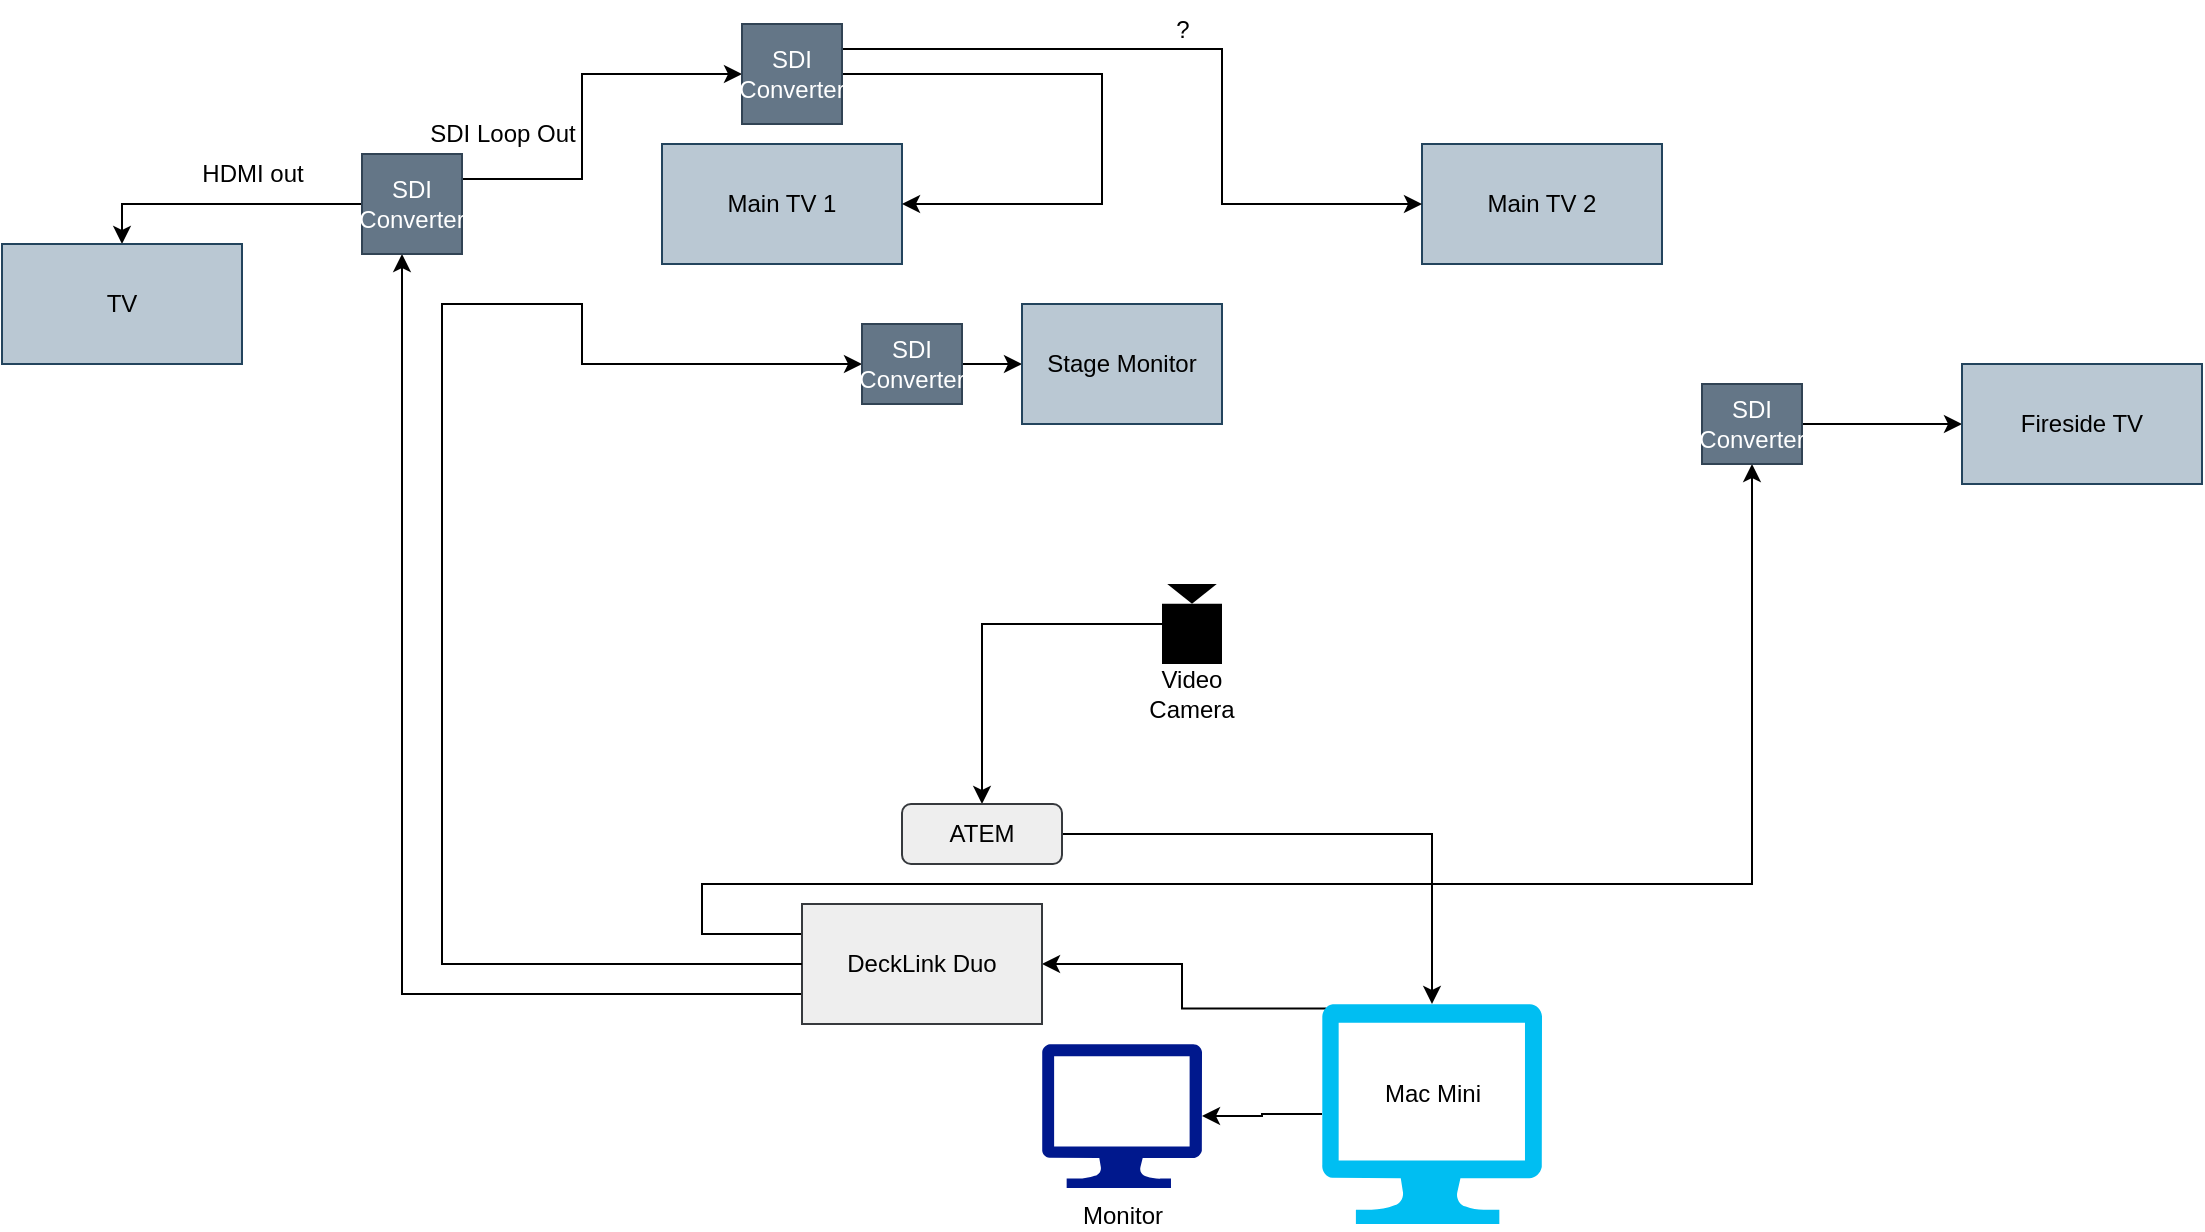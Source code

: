 <mxfile version="24.3.1" type="device">
  <diagram name="Page-1" id="QpsE_KLlELCOmAd1WYMW">
    <mxGraphModel dx="1434" dy="827" grid="1" gridSize="10" guides="0" tooltips="1" connect="1" arrows="1" fold="1" page="1" pageScale="1" pageWidth="1100" pageHeight="850" background="#FFFFFF" math="0" shadow="0">
      <root>
        <mxCell id="0" />
        <mxCell id="1" parent="0" />
        <mxCell id="_sKGQiMD87KBcc5OrfAb-5" style="edgeStyle=orthogonalEdgeStyle;rounded=0;orthogonalLoop=1;jettySize=auto;html=1;" parent="1" source="_sKGQiMD87KBcc5OrfAb-1" target="_sKGQiMD87KBcc5OrfAb-2" edge="1">
          <mxGeometry relative="1" as="geometry" />
        </mxCell>
        <mxCell id="_sKGQiMD87KBcc5OrfAb-16" style="edgeStyle=orthogonalEdgeStyle;rounded=0;orthogonalLoop=1;jettySize=auto;html=1;exitX=0.02;exitY=0.02;exitDx=0;exitDy=0;exitPerimeter=0;entryX=1;entryY=0.5;entryDx=0;entryDy=0;" parent="1" source="_sKGQiMD87KBcc5OrfAb-1" target="_sKGQiMD87KBcc5OrfAb-15" edge="1">
          <mxGeometry relative="1" as="geometry" />
        </mxCell>
        <mxCell id="_sKGQiMD87KBcc5OrfAb-1" value="" style="verticalLabelPosition=bottom;html=1;verticalAlign=top;align=center;strokeColor=none;fillColor=#00BEF2;shape=mxgraph.azure.computer;pointerEvents=1;" parent="1" vertex="1">
          <mxGeometry x="720" y="710" width="110" height="110" as="geometry" />
        </mxCell>
        <mxCell id="_sKGQiMD87KBcc5OrfAb-2" value="Monitor" style="sketch=0;aspect=fixed;pointerEvents=1;shadow=0;dashed=0;html=1;strokeColor=none;labelPosition=center;verticalLabelPosition=bottom;verticalAlign=top;align=center;fillColor=#00188D;shape=mxgraph.azure.computer" parent="1" vertex="1">
          <mxGeometry x="580" y="730" width="80" height="72" as="geometry" />
        </mxCell>
        <mxCell id="_sKGQiMD87KBcc5OrfAb-11" style="edgeStyle=orthogonalEdgeStyle;rounded=0;orthogonalLoop=1;jettySize=auto;html=1;" parent="1" source="_sKGQiMD87KBcc5OrfAb-4" target="_sKGQiMD87KBcc5OrfAb-8" edge="1">
          <mxGeometry relative="1" as="geometry" />
        </mxCell>
        <mxCell id="_sKGQiMD87KBcc5OrfAb-4" value="" style="shape=mxgraph.signs.tech.video_camera;html=1;pointerEvents=1;fillColor=#000000;strokeColor=none;verticalLabelPosition=bottom;verticalAlign=top;align=center;direction=north;" parent="1" vertex="1">
          <mxGeometry x="640" y="500" width="30" height="40" as="geometry" />
        </mxCell>
        <mxCell id="_sKGQiMD87KBcc5OrfAb-7" value="Mac Mini" style="text;html=1;align=center;verticalAlign=middle;resizable=0;points=[];autosize=1;strokeColor=none;fillColor=none;" parent="1" vertex="1">
          <mxGeometry x="740" y="740" width="70" height="30" as="geometry" />
        </mxCell>
        <mxCell id="_sKGQiMD87KBcc5OrfAb-12" style="edgeStyle=orthogonalEdgeStyle;rounded=0;orthogonalLoop=1;jettySize=auto;html=1;" parent="1" source="_sKGQiMD87KBcc5OrfAb-8" target="_sKGQiMD87KBcc5OrfAb-1" edge="1">
          <mxGeometry relative="1" as="geometry" />
        </mxCell>
        <mxCell id="_sKGQiMD87KBcc5OrfAb-8" value="" style="rounded=1;whiteSpace=wrap;html=1;fillColor=#eeeeee;strokeColor=#36393d;" parent="1" vertex="1">
          <mxGeometry x="510" y="610" width="80" height="30" as="geometry" />
        </mxCell>
        <mxCell id="_sKGQiMD87KBcc5OrfAb-13" value="ATEM" style="text;html=1;align=center;verticalAlign=middle;whiteSpace=wrap;rounded=0;" parent="1" vertex="1">
          <mxGeometry x="520" y="610" width="60" height="30" as="geometry" />
        </mxCell>
        <mxCell id="_sKGQiMD87KBcc5OrfAb-14" value="Video Camera" style="text;html=1;align=center;verticalAlign=middle;whiteSpace=wrap;rounded=0;" parent="1" vertex="1">
          <mxGeometry x="625" y="540" width="60" height="30" as="geometry" />
        </mxCell>
        <mxCell id="_sKGQiMD87KBcc5OrfAb-18" style="edgeStyle=orthogonalEdgeStyle;rounded=0;orthogonalLoop=1;jettySize=auto;html=1;exitX=0;exitY=0.75;exitDx=0;exitDy=0;" parent="1" source="_sKGQiMD87KBcc5OrfAb-15" target="_sKGQiMD87KBcc5OrfAb-21" edge="1">
          <mxGeometry relative="1" as="geometry">
            <mxPoint x="260" y="350" as="targetPoint" />
            <mxPoint x="455" y="705" as="sourcePoint" />
            <Array as="points">
              <mxPoint x="260" y="705" />
            </Array>
          </mxGeometry>
        </mxCell>
        <mxCell id="_sKGQiMD87KBcc5OrfAb-20" style="edgeStyle=orthogonalEdgeStyle;rounded=0;orthogonalLoop=1;jettySize=auto;html=1;exitX=0;exitY=0.75;exitDx=0;exitDy=0;entryX=0.5;entryY=1;entryDx=0;entryDy=0;" parent="1" target="_sKGQiMD87KBcc5OrfAb-40" edge="1">
          <mxGeometry relative="1" as="geometry">
            <mxPoint x="935" y="410" as="targetPoint" />
            <mxPoint x="460" y="675" as="sourcePoint" />
            <Array as="points">
              <mxPoint x="410" y="675" />
              <mxPoint x="410" y="650" />
              <mxPoint x="935" y="650" />
            </Array>
          </mxGeometry>
        </mxCell>
        <mxCell id="_sKGQiMD87KBcc5OrfAb-15" value="DeckLink Duo" style="rounded=0;whiteSpace=wrap;html=1;fillColor=#eeeeee;strokeColor=#36393d;" parent="1" vertex="1">
          <mxGeometry x="460" y="660" width="120" height="60" as="geometry" />
        </mxCell>
        <mxCell id="_sKGQiMD87KBcc5OrfAb-44" style="edgeStyle=orthogonalEdgeStyle;rounded=0;orthogonalLoop=1;jettySize=auto;html=1;entryX=0.5;entryY=0;entryDx=0;entryDy=0;" parent="1" source="_sKGQiMD87KBcc5OrfAb-21" target="_sKGQiMD87KBcc5OrfAb-43" edge="1">
          <mxGeometry relative="1" as="geometry">
            <mxPoint x="120" y="310" as="targetPoint" />
          </mxGeometry>
        </mxCell>
        <mxCell id="vH0fbC8BnYhTDa1eSf_J-6" style="edgeStyle=orthogonalEdgeStyle;rounded=0;orthogonalLoop=1;jettySize=auto;html=1;exitX=1;exitY=0.25;exitDx=0;exitDy=0;entryX=0;entryY=0.5;entryDx=0;entryDy=0;" edge="1" parent="1" source="_sKGQiMD87KBcc5OrfAb-21" target="vH0fbC8BnYhTDa1eSf_J-4">
          <mxGeometry relative="1" as="geometry">
            <Array as="points">
              <mxPoint x="350" y="298" />
              <mxPoint x="350" y="245" />
            </Array>
          </mxGeometry>
        </mxCell>
        <mxCell id="_sKGQiMD87KBcc5OrfAb-21" value="SDI Converter" style="whiteSpace=wrap;html=1;aspect=fixed;fillColor=#647687;fontColor=#ffffff;strokeColor=#314354;" parent="1" vertex="1">
          <mxGeometry x="240" y="285" width="50" height="50" as="geometry" />
        </mxCell>
        <mxCell id="_sKGQiMD87KBcc5OrfAb-26" value="Main TV 2" style="rounded=0;whiteSpace=wrap;html=1;fillColor=#bac8d3;strokeColor=#23445d;" parent="1" vertex="1">
          <mxGeometry x="770" y="280" width="120" height="60" as="geometry" />
        </mxCell>
        <mxCell id="_sKGQiMD87KBcc5OrfAb-27" value="Main TV 1" style="rounded=0;whiteSpace=wrap;html=1;fillColor=#bac8d3;strokeColor=#23445d;" parent="1" vertex="1">
          <mxGeometry x="390" y="280" width="120" height="60" as="geometry" />
        </mxCell>
        <mxCell id="_sKGQiMD87KBcc5OrfAb-34" value="" style="endArrow=classic;html=1;rounded=0;entryX=0;entryY=0.5;entryDx=0;entryDy=0;exitX=0;exitY=0.5;exitDx=0;exitDy=0;" parent="1" source="_sKGQiMD87KBcc5OrfAb-15" target="_sKGQiMD87KBcc5OrfAb-35" edge="1">
          <mxGeometry width="50" height="50" relative="1" as="geometry">
            <mxPoint x="390" y="660" as="sourcePoint" />
            <mxPoint x="420" y="360" as="targetPoint" />
            <Array as="points">
              <mxPoint x="280" y="690" />
              <mxPoint x="280" y="360" />
              <mxPoint x="350" y="360" />
              <mxPoint x="350" y="390" />
            </Array>
          </mxGeometry>
        </mxCell>
        <mxCell id="_sKGQiMD87KBcc5OrfAb-37" style="edgeStyle=orthogonalEdgeStyle;rounded=0;orthogonalLoop=1;jettySize=auto;html=1;entryX=0;entryY=0.5;entryDx=0;entryDy=0;" parent="1" source="_sKGQiMD87KBcc5OrfAb-35" target="_sKGQiMD87KBcc5OrfAb-36" edge="1">
          <mxGeometry relative="1" as="geometry" />
        </mxCell>
        <mxCell id="_sKGQiMD87KBcc5OrfAb-35" value="SDI&lt;div&gt;Converter&lt;/div&gt;" style="rounded=0;whiteSpace=wrap;html=1;fillColor=#647687;fontColor=#ffffff;strokeColor=#314354;" parent="1" vertex="1">
          <mxGeometry x="490" y="370" width="50" height="40" as="geometry" />
        </mxCell>
        <mxCell id="_sKGQiMD87KBcc5OrfAb-36" value="Stage Monitor" style="rounded=0;whiteSpace=wrap;html=1;fillColor=#bac8d3;strokeColor=#23445d;" parent="1" vertex="1">
          <mxGeometry x="570" y="360" width="100" height="60" as="geometry" />
        </mxCell>
        <mxCell id="_sKGQiMD87KBcc5OrfAb-42" style="edgeStyle=orthogonalEdgeStyle;rounded=0;orthogonalLoop=1;jettySize=auto;html=1;entryX=0;entryY=0.5;entryDx=0;entryDy=0;" parent="1" source="_sKGQiMD87KBcc5OrfAb-40" target="_sKGQiMD87KBcc5OrfAb-41" edge="1">
          <mxGeometry relative="1" as="geometry" />
        </mxCell>
        <mxCell id="_sKGQiMD87KBcc5OrfAb-40" value="SDI&lt;div&gt;Converter&lt;/div&gt;" style="rounded=0;whiteSpace=wrap;html=1;fillColor=#647687;fontColor=#ffffff;strokeColor=#314354;" parent="1" vertex="1">
          <mxGeometry x="910" y="400" width="50" height="40" as="geometry" />
        </mxCell>
        <mxCell id="_sKGQiMD87KBcc5OrfAb-41" value="Fireside TV" style="rounded=0;whiteSpace=wrap;html=1;fillColor=#bac8d3;strokeColor=#23445d;" parent="1" vertex="1">
          <mxGeometry x="1040" y="390" width="120" height="60" as="geometry" />
        </mxCell>
        <mxCell id="_sKGQiMD87KBcc5OrfAb-43" value="TV" style="rounded=0;whiteSpace=wrap;html=1;fillColor=#bac8d3;strokeColor=#23445d;" parent="1" vertex="1">
          <mxGeometry x="60" y="330" width="120" height="60" as="geometry" />
        </mxCell>
        <mxCell id="vH0fbC8BnYhTDa1eSf_J-1" value="SDI Loop Out" style="text;html=1;align=center;verticalAlign=middle;resizable=0;points=[];autosize=1;strokeColor=none;fillColor=none;" vertex="1" parent="1">
          <mxGeometry x="260" y="260" width="100" height="30" as="geometry" />
        </mxCell>
        <mxCell id="vH0fbC8BnYhTDa1eSf_J-2" value="HDMI out" style="text;html=1;align=center;verticalAlign=middle;resizable=0;points=[];autosize=1;strokeColor=none;fillColor=none;" vertex="1" parent="1">
          <mxGeometry x="150" y="280" width="70" height="30" as="geometry" />
        </mxCell>
        <mxCell id="vH0fbC8BnYhTDa1eSf_J-7" style="edgeStyle=orthogonalEdgeStyle;rounded=0;orthogonalLoop=1;jettySize=auto;html=1;entryX=1;entryY=0.5;entryDx=0;entryDy=0;" edge="1" parent="1" source="vH0fbC8BnYhTDa1eSf_J-4" target="_sKGQiMD87KBcc5OrfAb-27">
          <mxGeometry relative="1" as="geometry">
            <Array as="points">
              <mxPoint x="610" y="310" />
            </Array>
          </mxGeometry>
        </mxCell>
        <mxCell id="vH0fbC8BnYhTDa1eSf_J-9" style="edgeStyle=orthogonalEdgeStyle;rounded=0;orthogonalLoop=1;jettySize=auto;html=1;exitX=1;exitY=0.25;exitDx=0;exitDy=0;entryX=0;entryY=0.5;entryDx=0;entryDy=0;" edge="1" parent="1" source="vH0fbC8BnYhTDa1eSf_J-4" target="_sKGQiMD87KBcc5OrfAb-26">
          <mxGeometry relative="1" as="geometry">
            <Array as="points">
              <mxPoint x="670" y="233" />
              <mxPoint x="670" y="310" />
            </Array>
          </mxGeometry>
        </mxCell>
        <mxCell id="vH0fbC8BnYhTDa1eSf_J-4" value="SDI Converter" style="whiteSpace=wrap;html=1;aspect=fixed;fillColor=#647687;fontColor=#ffffff;strokeColor=#314354;" vertex="1" parent="1">
          <mxGeometry x="430" y="220" width="50" height="50" as="geometry" />
        </mxCell>
        <mxCell id="vH0fbC8BnYhTDa1eSf_J-10" value="?" style="text;html=1;align=center;verticalAlign=middle;resizable=0;points=[];autosize=1;strokeColor=none;fillColor=none;" vertex="1" parent="1">
          <mxGeometry x="635" y="208" width="30" height="30" as="geometry" />
        </mxCell>
      </root>
    </mxGraphModel>
  </diagram>
</mxfile>
